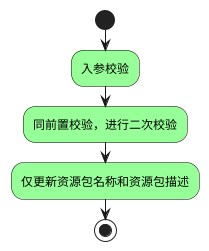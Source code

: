 @startuml
'https://plantuml.com/activity-diagram-beta
skinparam Activity {
	BorderColor Black
	BackgroundColor PHYSICAL
}

start
:入参校验;
:同前置校验，进行二次校验;
:仅更新资源包名称和资源包描述;
stop

@enduml
